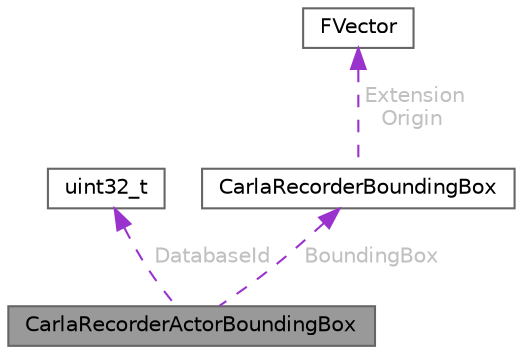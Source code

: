 digraph "CarlaRecorderActorBoundingBox"
{
 // INTERACTIVE_SVG=YES
 // LATEX_PDF_SIZE
  bgcolor="transparent";
  edge [fontname=Helvetica,fontsize=10,labelfontname=Helvetica,labelfontsize=10];
  node [fontname=Helvetica,fontsize=10,shape=box,height=0.2,width=0.4];
  Node1 [id="Node000001",label="CarlaRecorderActorBoundingBox",height=0.2,width=0.4,color="gray40", fillcolor="grey60", style="filled", fontcolor="black",tooltip=" "];
  Node2 -> Node1 [id="edge1_Node000001_Node000002",dir="back",color="darkorchid3",style="dashed",tooltip=" ",label=" DatabaseId",fontcolor="grey" ];
  Node2 [id="Node000002",label="uint32_t",height=0.2,width=0.4,color="gray40", fillcolor="white", style="filled",tooltip=" "];
  Node3 -> Node1 [id="edge2_Node000001_Node000003",dir="back",color="darkorchid3",style="dashed",tooltip=" ",label=" BoundingBox",fontcolor="grey" ];
  Node3 [id="Node000003",label="CarlaRecorderBoundingBox",height=0.2,width=0.4,color="gray40", fillcolor="white", style="filled",URL="$d8/dee/structCarlaRecorderBoundingBox.html",tooltip=" "];
  Node4 -> Node3 [id="edge3_Node000003_Node000004",dir="back",color="darkorchid3",style="dashed",tooltip=" ",label=" Extension\nOrigin",fontcolor="grey" ];
  Node4 [id="Node000004",label="FVector",height=0.2,width=0.4,color="gray40", fillcolor="white", style="filled",tooltip=" "];
}

